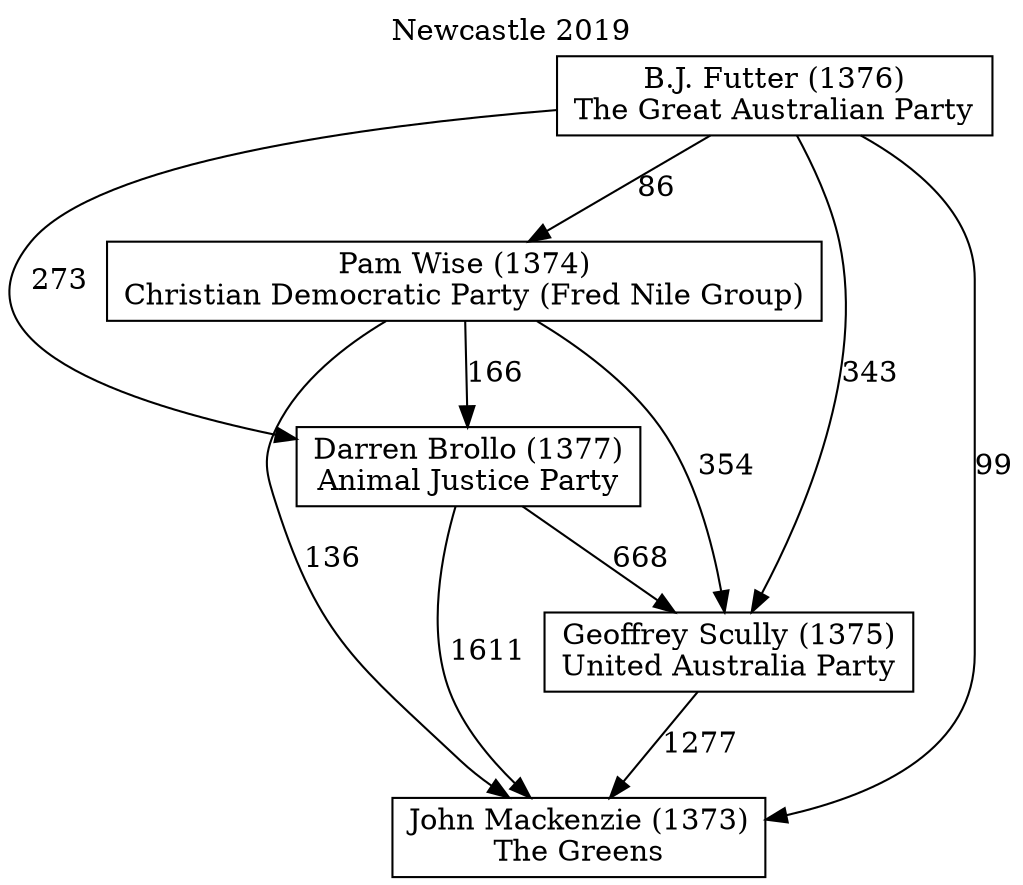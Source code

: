 // House preference flow
digraph "John Mackenzie (1373)_Newcastle_2019" {
	graph [label="Newcastle 2019" labelloc=t mclimit=10]
	node [shape=box]
	"John Mackenzie (1373)" [label="John Mackenzie (1373)
The Greens"]
	"Geoffrey Scully (1375)" [label="Geoffrey Scully (1375)
United Australia Party"]
	"Darren Brollo (1377)" [label="Darren Brollo (1377)
Animal Justice Party"]
	"Pam Wise (1374)" [label="Pam Wise (1374)
Christian Democratic Party (Fred Nile Group)"]
	"B.J. Futter (1376)" [label="B.J. Futter (1376)
The Great Australian Party"]
	"John Mackenzie (1373)" [label="John Mackenzie (1373)
The Greens"]
	"Darren Brollo (1377)" [label="Darren Brollo (1377)
Animal Justice Party"]
	"Pam Wise (1374)" [label="Pam Wise (1374)
Christian Democratic Party (Fred Nile Group)"]
	"B.J. Futter (1376)" [label="B.J. Futter (1376)
The Great Australian Party"]
	"John Mackenzie (1373)" [label="John Mackenzie (1373)
The Greens"]
	"Pam Wise (1374)" [label="Pam Wise (1374)
Christian Democratic Party (Fred Nile Group)"]
	"B.J. Futter (1376)" [label="B.J. Futter (1376)
The Great Australian Party"]
	"John Mackenzie (1373)" [label="John Mackenzie (1373)
The Greens"]
	"B.J. Futter (1376)" [label="B.J. Futter (1376)
The Great Australian Party"]
	"B.J. Futter (1376)" [label="B.J. Futter (1376)
The Great Australian Party"]
	"Pam Wise (1374)" [label="Pam Wise (1374)
Christian Democratic Party (Fred Nile Group)"]
	"B.J. Futter (1376)" [label="B.J. Futter (1376)
The Great Australian Party"]
	"B.J. Futter (1376)" [label="B.J. Futter (1376)
The Great Australian Party"]
	"Darren Brollo (1377)" [label="Darren Brollo (1377)
Animal Justice Party"]
	"Pam Wise (1374)" [label="Pam Wise (1374)
Christian Democratic Party (Fred Nile Group)"]
	"B.J. Futter (1376)" [label="B.J. Futter (1376)
The Great Australian Party"]
	"Darren Brollo (1377)" [label="Darren Brollo (1377)
Animal Justice Party"]
	"B.J. Futter (1376)" [label="B.J. Futter (1376)
The Great Australian Party"]
	"B.J. Futter (1376)" [label="B.J. Futter (1376)
The Great Australian Party"]
	"Pam Wise (1374)" [label="Pam Wise (1374)
Christian Democratic Party (Fred Nile Group)"]
	"B.J. Futter (1376)" [label="B.J. Futter (1376)
The Great Australian Party"]
	"B.J. Futter (1376)" [label="B.J. Futter (1376)
The Great Australian Party"]
	"Geoffrey Scully (1375)" [label="Geoffrey Scully (1375)
United Australia Party"]
	"Darren Brollo (1377)" [label="Darren Brollo (1377)
Animal Justice Party"]
	"Pam Wise (1374)" [label="Pam Wise (1374)
Christian Democratic Party (Fred Nile Group)"]
	"B.J. Futter (1376)" [label="B.J. Futter (1376)
The Great Australian Party"]
	"Geoffrey Scully (1375)" [label="Geoffrey Scully (1375)
United Australia Party"]
	"Pam Wise (1374)" [label="Pam Wise (1374)
Christian Democratic Party (Fred Nile Group)"]
	"B.J. Futter (1376)" [label="B.J. Futter (1376)
The Great Australian Party"]
	"Geoffrey Scully (1375)" [label="Geoffrey Scully (1375)
United Australia Party"]
	"B.J. Futter (1376)" [label="B.J. Futter (1376)
The Great Australian Party"]
	"B.J. Futter (1376)" [label="B.J. Futter (1376)
The Great Australian Party"]
	"Pam Wise (1374)" [label="Pam Wise (1374)
Christian Democratic Party (Fred Nile Group)"]
	"B.J. Futter (1376)" [label="B.J. Futter (1376)
The Great Australian Party"]
	"B.J. Futter (1376)" [label="B.J. Futter (1376)
The Great Australian Party"]
	"Darren Brollo (1377)" [label="Darren Brollo (1377)
Animal Justice Party"]
	"Pam Wise (1374)" [label="Pam Wise (1374)
Christian Democratic Party (Fred Nile Group)"]
	"B.J. Futter (1376)" [label="B.J. Futter (1376)
The Great Australian Party"]
	"Darren Brollo (1377)" [label="Darren Brollo (1377)
Animal Justice Party"]
	"B.J. Futter (1376)" [label="B.J. Futter (1376)
The Great Australian Party"]
	"B.J. Futter (1376)" [label="B.J. Futter (1376)
The Great Australian Party"]
	"Pam Wise (1374)" [label="Pam Wise (1374)
Christian Democratic Party (Fred Nile Group)"]
	"B.J. Futter (1376)" [label="B.J. Futter (1376)
The Great Australian Party"]
	"B.J. Futter (1376)" [label="B.J. Futter (1376)
The Great Australian Party"]
	"Geoffrey Scully (1375)" -> "John Mackenzie (1373)" [label=1277]
	"Darren Brollo (1377)" -> "Geoffrey Scully (1375)" [label=668]
	"Pam Wise (1374)" -> "Darren Brollo (1377)" [label=166]
	"B.J. Futter (1376)" -> "Pam Wise (1374)" [label=86]
	"Darren Brollo (1377)" -> "John Mackenzie (1373)" [label=1611]
	"Pam Wise (1374)" -> "John Mackenzie (1373)" [label=136]
	"B.J. Futter (1376)" -> "John Mackenzie (1373)" [label=99]
	"B.J. Futter (1376)" -> "Darren Brollo (1377)" [label=273]
	"Pam Wise (1374)" -> "Geoffrey Scully (1375)" [label=354]
	"B.J. Futter (1376)" -> "Geoffrey Scully (1375)" [label=343]
}
